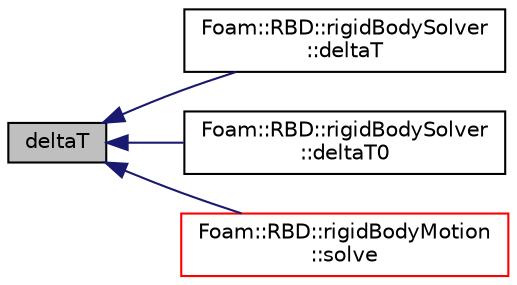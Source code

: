 digraph "deltaT"
{
  bgcolor="transparent";
  edge [fontname="Helvetica",fontsize="10",labelfontname="Helvetica",labelfontsize="10"];
  node [fontname="Helvetica",fontsize="10",shape=record];
  rankdir="LR";
  Node1 [label="deltaT",height=0.2,width=0.4,color="black", fillcolor="grey75", style="filled", fontcolor="black"];
  Node1 -> Node2 [dir="back",color="midnightblue",fontsize="10",style="solid",fontname="Helvetica"];
  Node2 [label="Foam::RBD::rigidBodySolver\l::deltaT",height=0.2,width=0.4,color="black",URL="$a02258.html#a5a40c04dc3b4a650d3f5ff775dc67420",tooltip="Return the current time-step. "];
  Node1 -> Node3 [dir="back",color="midnightblue",fontsize="10",style="solid",fontname="Helvetica"];
  Node3 [label="Foam::RBD::rigidBodySolver\l::deltaT0",height=0.2,width=0.4,color="black",URL="$a02258.html#ac9b65f1130d187c82b86c1a95d23c25e",tooltip="Return the previous time-step. "];
  Node1 -> Node4 [dir="back",color="midnightblue",fontsize="10",style="solid",fontname="Helvetica"];
  Node4 [label="Foam::RBD::rigidBodyMotion\l::solve",height=0.2,width=0.4,color="red",URL="$a02257.html#a4886b1a8204eed398d4cd883e147ad0f",tooltip="Integrate velocities, orientation and position. "];
}
